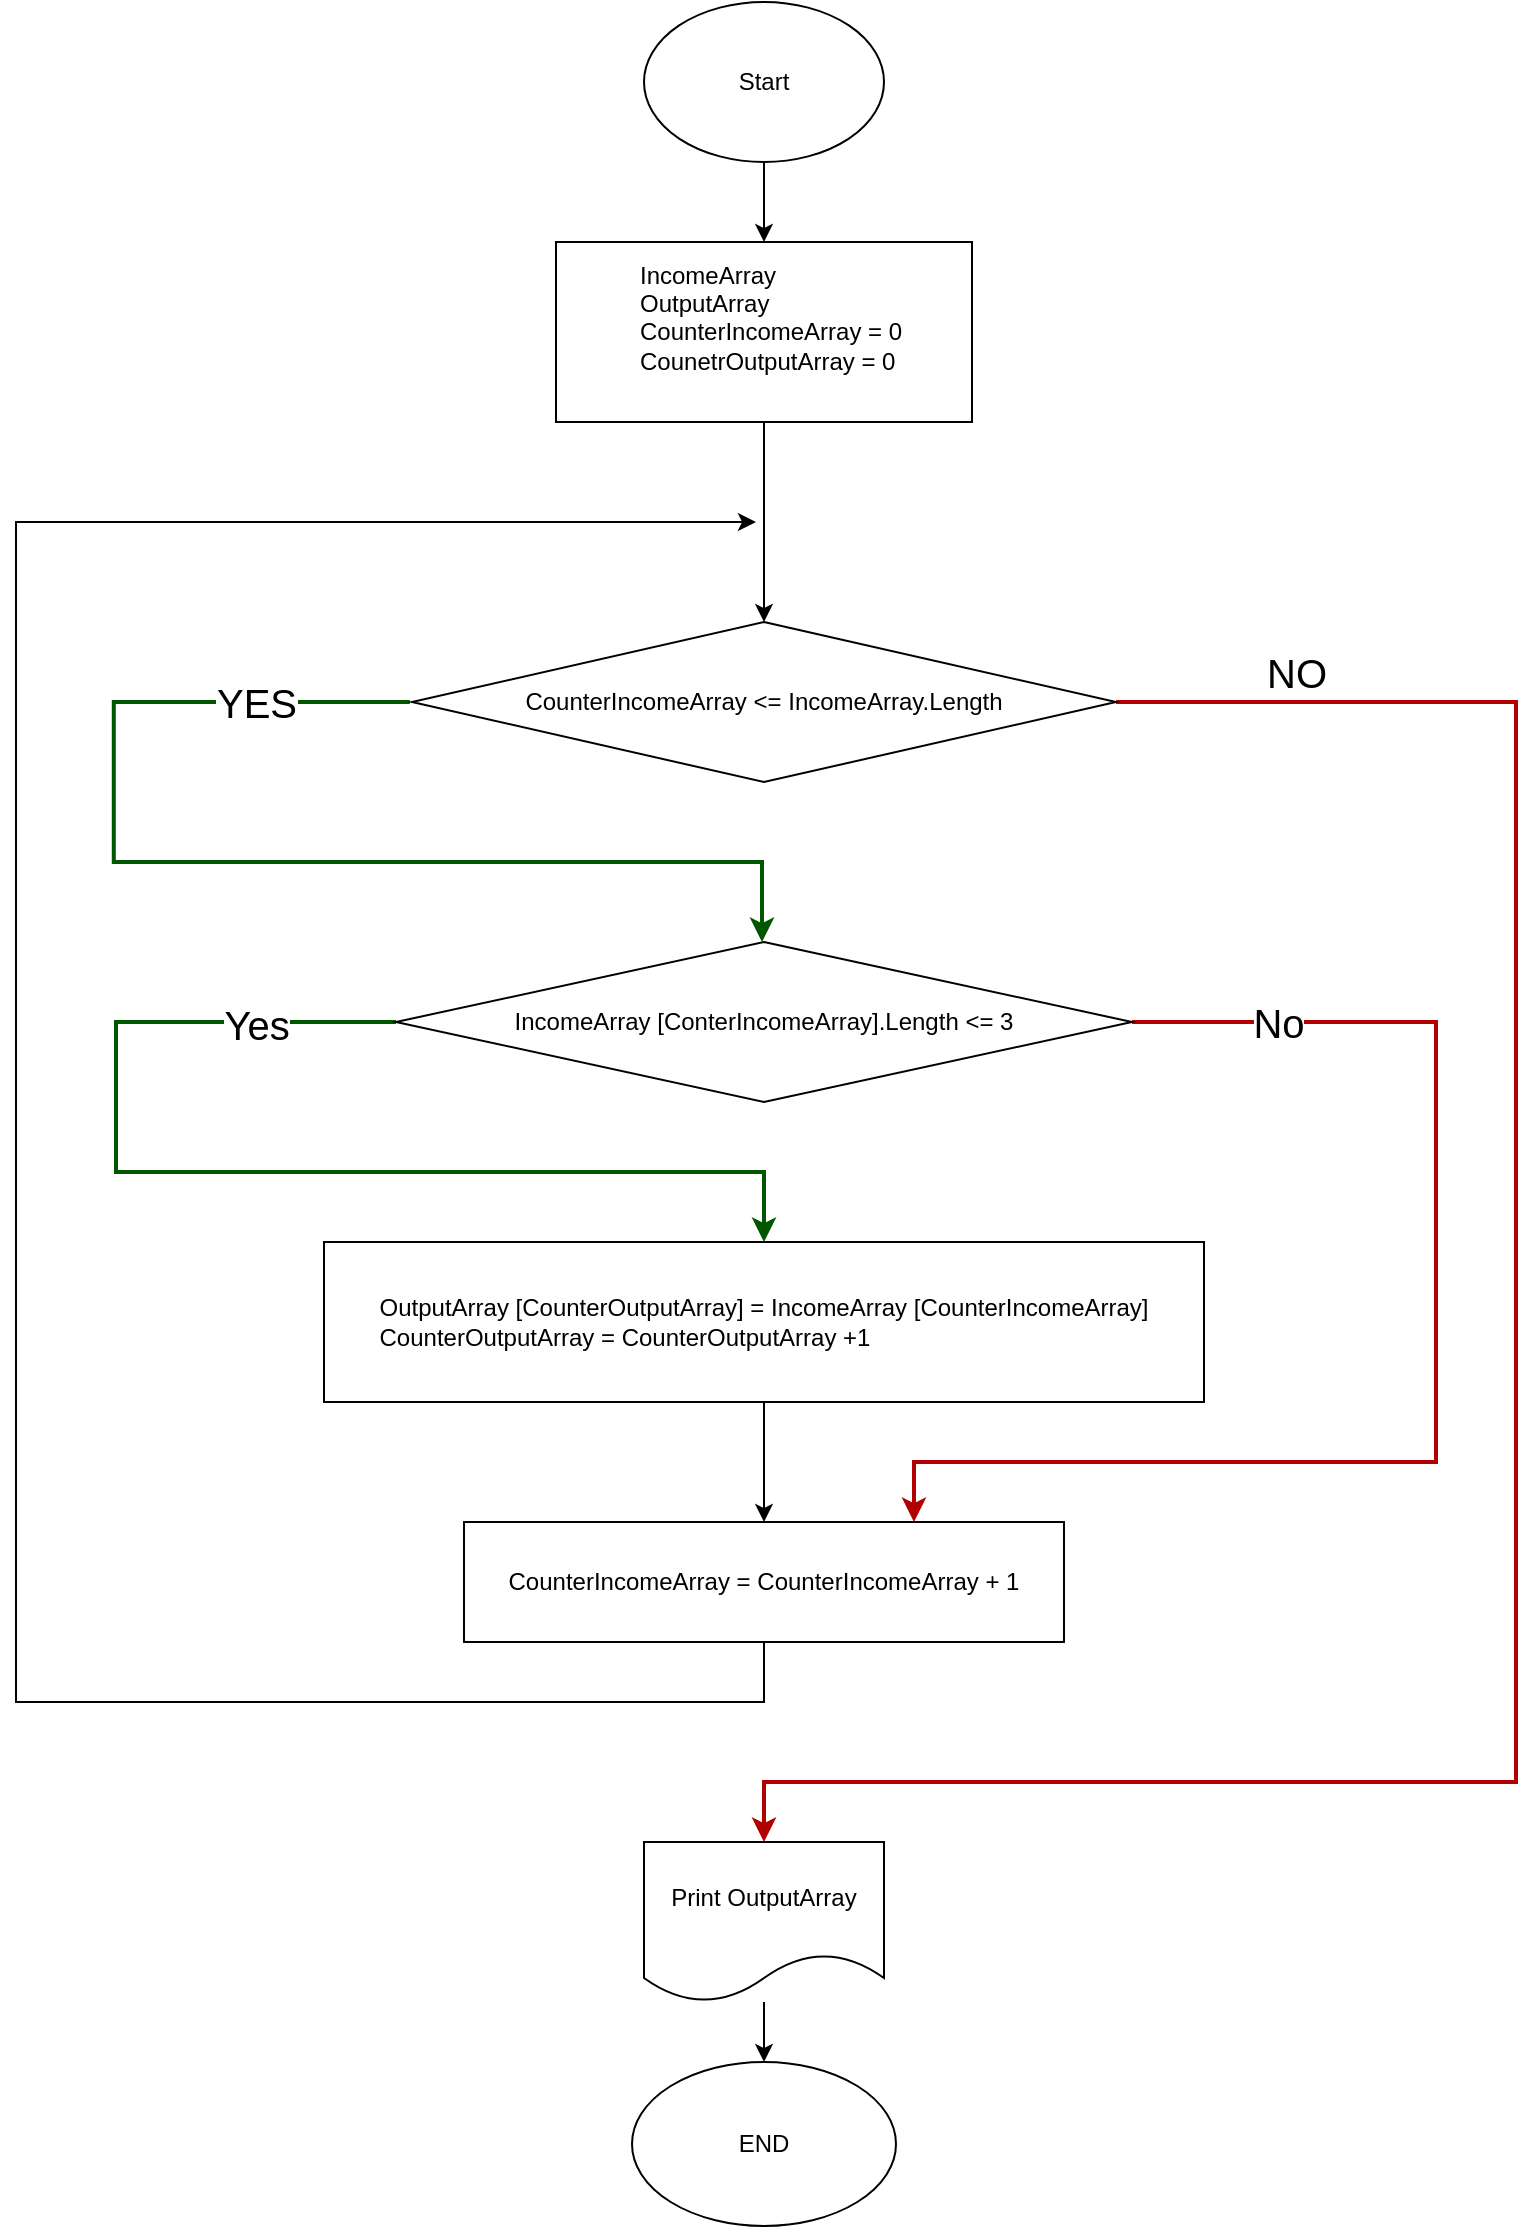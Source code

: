 <mxfile version="24.4.4" type="device">
  <diagram name="Страница — 1" id="22CTD4atPZQJacGwXMRH">
    <mxGraphModel dx="1431" dy="1451" grid="1" gridSize="10" guides="1" tooltips="1" connect="1" arrows="1" fold="1" page="1" pageScale="1" pageWidth="827" pageHeight="1169" math="0" shadow="0">
      <root>
        <mxCell id="0" />
        <mxCell id="1" parent="0" />
        <mxCell id="kIGT5DF3JknKGQi_waar-2" value="" style="edgeStyle=orthogonalEdgeStyle;rounded=0;orthogonalLoop=1;jettySize=auto;html=1;" edge="1" parent="1" source="Uro-PRhlprosN77exgRl-2" target="kIGT5DF3JknKGQi_waar-1">
          <mxGeometry relative="1" as="geometry" />
        </mxCell>
        <mxCell id="Uro-PRhlprosN77exgRl-2" value="Start" style="ellipse;whiteSpace=wrap;html=1;" parent="1" vertex="1">
          <mxGeometry x="354" y="40" width="120" height="80" as="geometry" />
        </mxCell>
        <mxCell id="kIGT5DF3JknKGQi_waar-12" value="" style="edgeStyle=orthogonalEdgeStyle;rounded=0;orthogonalLoop=1;jettySize=auto;html=1;" edge="1" parent="1" source="kIGT5DF3JknKGQi_waar-1" target="kIGT5DF3JknKGQi_waar-3">
          <mxGeometry relative="1" as="geometry" />
        </mxCell>
        <mxCell id="kIGT5DF3JknKGQi_waar-1" value="&lt;blockquote style=&quot;margin: 0 0 0 40px; border: none; padding: 0px;&quot;&gt;IncomeArray&lt;div&gt;OutputArray&lt;/div&gt;&lt;div&gt;Counter&lt;span style=&quot;background-color: initial;&quot;&gt;IncomeArray = 0&lt;/span&gt;&lt;/div&gt;&lt;div&gt;CounetrOutputArray = 0&lt;/div&gt;&lt;/blockquote&gt;&lt;div&gt;&lt;br&gt;&lt;/div&gt;" style="rounded=0;whiteSpace=wrap;html=1;align=left;" vertex="1" parent="1">
          <mxGeometry x="310" y="160" width="208" height="90" as="geometry" />
        </mxCell>
        <mxCell id="kIGT5DF3JknKGQi_waar-5" value="" style="edgeStyle=orthogonalEdgeStyle;rounded=0;orthogonalLoop=1;jettySize=auto;html=1;exitX=0;exitY=0.5;exitDx=0;exitDy=0;fillColor=#008a00;strokeColor=#005700;strokeWidth=2;spacing=4;" edge="1" parent="1">
          <mxGeometry relative="1" as="geometry">
            <mxPoint x="236.91" y="389.98" as="sourcePoint" />
            <mxPoint x="413.001" y="510.0" as="targetPoint" />
            <Array as="points">
              <mxPoint x="88.91" y="389.98" />
              <mxPoint x="88.91" y="469.98" />
              <mxPoint x="412.91" y="469.98" />
            </Array>
          </mxGeometry>
        </mxCell>
        <mxCell id="kIGT5DF3JknKGQi_waar-6" value="YES" style="edgeLabel;html=1;align=center;verticalAlign=middle;resizable=0;points=[];fontSize=20;spacingRight=3;spacingLeft=3;spacing=3;" vertex="1" connectable="0" parent="kIGT5DF3JknKGQi_waar-5">
          <mxGeometry x="-0.122" relative="1" as="geometry">
            <mxPoint x="39" y="-80" as="offset" />
          </mxGeometry>
        </mxCell>
        <mxCell id="kIGT5DF3JknKGQi_waar-10" value="" style="edgeStyle=orthogonalEdgeStyle;rounded=0;orthogonalLoop=1;jettySize=auto;html=1;fillColor=#e51400;strokeColor=#B20000;strokeWidth=2;" edge="1" parent="1" source="kIGT5DF3JknKGQi_waar-3" target="kIGT5DF3JknKGQi_waar-7">
          <mxGeometry relative="1" as="geometry">
            <Array as="points">
              <mxPoint x="790" y="390" />
              <mxPoint x="790" y="930" />
              <mxPoint x="414" y="930" />
            </Array>
          </mxGeometry>
        </mxCell>
        <mxCell id="kIGT5DF3JknKGQi_waar-11" value="NO" style="edgeLabel;html=1;align=center;verticalAlign=middle;resizable=0;points=[];fontSize=20;" vertex="1" connectable="0" parent="kIGT5DF3JknKGQi_waar-10">
          <mxGeometry x="-0.031" y="1" relative="1" as="geometry">
            <mxPoint x="-111" y="-370" as="offset" />
          </mxGeometry>
        </mxCell>
        <mxCell id="kIGT5DF3JknKGQi_waar-3" value="Counter&lt;span style=&quot;background-color: initial;&quot;&gt;IncomeArray &amp;lt;=&amp;nbsp;&lt;/span&gt;&lt;span style=&quot;background-color: initial;&quot;&gt;IncomeArray.Length&lt;/span&gt;" style="rhombus;whiteSpace=wrap;html=1;" vertex="1" parent="1">
          <mxGeometry x="238" y="350" width="352" height="80" as="geometry" />
        </mxCell>
        <mxCell id="kIGT5DF3JknKGQi_waar-16" style="edgeStyle=orthogonalEdgeStyle;rounded=0;orthogonalLoop=1;jettySize=auto;html=1;entryX=0.5;entryY=0;entryDx=0;entryDy=0;exitX=0;exitY=0.5;exitDx=0;exitDy=0;fillColor=#008a00;strokeColor=#005700;strokeWidth=2;" edge="1" parent="1" source="kIGT5DF3JknKGQi_waar-4" target="kIGT5DF3JknKGQi_waar-15">
          <mxGeometry relative="1" as="geometry">
            <Array as="points">
              <mxPoint x="90" y="550" />
              <mxPoint x="90" y="625" />
              <mxPoint x="414" y="625" />
            </Array>
          </mxGeometry>
        </mxCell>
        <mxCell id="kIGT5DF3JknKGQi_waar-17" value="Yes" style="edgeLabel;html=1;align=center;verticalAlign=middle;resizable=0;points=[];fontSize=20;" vertex="1" connectable="0" parent="kIGT5DF3JknKGQi_waar-16">
          <mxGeometry x="-0.49" y="-1" relative="1" as="geometry">
            <mxPoint x="71" y="-6" as="offset" />
          </mxGeometry>
        </mxCell>
        <mxCell id="kIGT5DF3JknKGQi_waar-25" style="edgeStyle=orthogonalEdgeStyle;rounded=0;orthogonalLoop=1;jettySize=auto;html=1;entryX=0.75;entryY=0;entryDx=0;entryDy=0;fillColor=#e51400;strokeColor=#B20000;strokeWidth=2;" edge="1" parent="1" source="kIGT5DF3JknKGQi_waar-4" target="kIGT5DF3JknKGQi_waar-20">
          <mxGeometry relative="1" as="geometry">
            <Array as="points">
              <mxPoint x="750" y="550" />
              <mxPoint x="750" y="770" />
              <mxPoint x="489" y="770" />
            </Array>
          </mxGeometry>
        </mxCell>
        <mxCell id="kIGT5DF3JknKGQi_waar-26" value="No" style="edgeLabel;html=1;align=center;verticalAlign=middle;resizable=0;points=[];fontSize=20;" vertex="1" connectable="0" parent="kIGT5DF3JknKGQi_waar-25">
          <mxGeometry x="-0.778" y="5" relative="1" as="geometry">
            <mxPoint x="-1" y="5" as="offset" />
          </mxGeometry>
        </mxCell>
        <mxCell id="kIGT5DF3JknKGQi_waar-4" value="IncomeArray [ConterIncomeArray].Length &amp;lt;= 3" style="rhombus;whiteSpace=wrap;html=1;" vertex="1" parent="1">
          <mxGeometry x="230" y="510" width="368" height="80" as="geometry" />
        </mxCell>
        <mxCell id="kIGT5DF3JknKGQi_waar-29" style="edgeStyle=orthogonalEdgeStyle;rounded=0;orthogonalLoop=1;jettySize=auto;html=1;entryX=0.5;entryY=0;entryDx=0;entryDy=0;" edge="1" parent="1" source="kIGT5DF3JknKGQi_waar-7" target="kIGT5DF3JknKGQi_waar-8">
          <mxGeometry relative="1" as="geometry" />
        </mxCell>
        <mxCell id="kIGT5DF3JknKGQi_waar-7" value="Print OutputArray" style="shape=document;whiteSpace=wrap;html=1;boundedLbl=1;" vertex="1" parent="1">
          <mxGeometry x="354" y="960" width="120" height="80" as="geometry" />
        </mxCell>
        <mxCell id="kIGT5DF3JknKGQi_waar-8" value="END" style="ellipse;whiteSpace=wrap;html=1;" vertex="1" parent="1">
          <mxGeometry x="348" y="1070" width="132" height="82" as="geometry" />
        </mxCell>
        <mxCell id="kIGT5DF3JknKGQi_waar-15" value="&lt;div style=&quot;text-align: left;&quot;&gt;&lt;span style=&quot;background-color: initial;&quot;&gt;OutputArray [CounterOutputArray] = IncomeArray [CounterIncomeArray]&lt;/span&gt;&lt;/div&gt;&lt;div style=&quot;text-align: left;&quot;&gt;CounterOutputArray =&amp;nbsp;&lt;span style=&quot;background-color: initial;&quot;&gt;CounterOutputArray +1&lt;/span&gt;&lt;br&gt;&lt;/div&gt;" style="rounded=0;whiteSpace=wrap;html=1;" vertex="1" parent="1">
          <mxGeometry x="194" y="660" width="440" height="80" as="geometry" />
        </mxCell>
        <mxCell id="kIGT5DF3JknKGQi_waar-27" style="edgeStyle=orthogonalEdgeStyle;rounded=0;orthogonalLoop=1;jettySize=auto;html=1;" edge="1" parent="1" source="kIGT5DF3JknKGQi_waar-20">
          <mxGeometry relative="1" as="geometry">
            <mxPoint x="410" y="300" as="targetPoint" />
            <Array as="points">
              <mxPoint x="414" y="890" />
              <mxPoint x="40" y="890" />
              <mxPoint x="40" y="300" />
            </Array>
          </mxGeometry>
        </mxCell>
        <mxCell id="kIGT5DF3JknKGQi_waar-20" value="&lt;span style=&quot;text-align: left;&quot;&gt;Counter&lt;/span&gt;&lt;span style=&quot;text-align: left; background-color: initial;&quot;&gt;IncomeArray =&amp;nbsp;&lt;/span&gt;&lt;span style=&quot;text-align: left;&quot;&gt;Counter&lt;/span&gt;&lt;span style=&quot;text-align: left; background-color: initial;&quot;&gt;IncomeArray + 1&lt;/span&gt;" style="rounded=0;whiteSpace=wrap;html=1;" vertex="1" parent="1">
          <mxGeometry x="264" y="800" width="300" height="60" as="geometry" />
        </mxCell>
        <mxCell id="kIGT5DF3JknKGQi_waar-24" style="edgeStyle=orthogonalEdgeStyle;rounded=0;orthogonalLoop=1;jettySize=auto;html=1;entryX=0.5;entryY=0;entryDx=0;entryDy=0;" edge="1" parent="1" source="kIGT5DF3JknKGQi_waar-15" target="kIGT5DF3JknKGQi_waar-20">
          <mxGeometry relative="1" as="geometry" />
        </mxCell>
      </root>
    </mxGraphModel>
  </diagram>
</mxfile>
